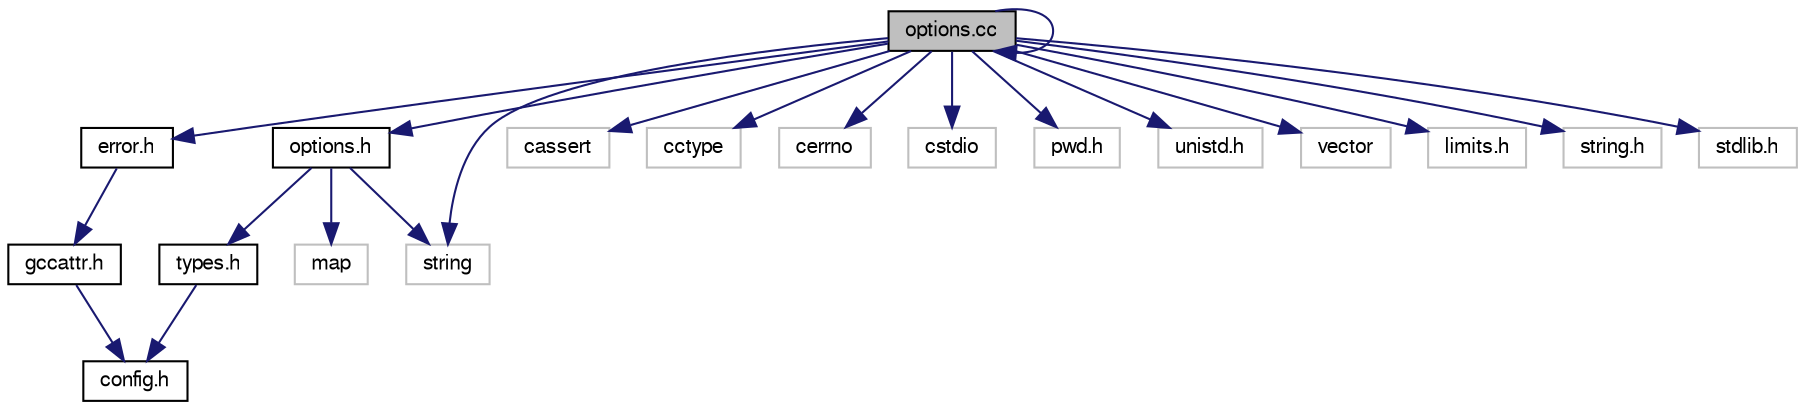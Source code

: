 digraph G
{
  edge [fontname="FreeSans",fontsize="10",labelfontname="FreeSans",labelfontsize="10"];
  node [fontname="FreeSans",fontsize="10",shape=record];
  Node1 [label="options.cc",height=0.2,width=0.4,color="black", fillcolor="grey75", style="filled" fontcolor="black"];
  Node1 -> Node2 [color="midnightblue",fontsize="10",style="solid"];
  Node2 [label="error.h",height=0.2,width=0.4,color="black", fillcolor="white", style="filled",URL="$error_8h.html"];
  Node2 -> Node3 [color="midnightblue",fontsize="10",style="solid"];
  Node3 [label="gccattr.h",height=0.2,width=0.4,color="black", fillcolor="white", style="filled",URL="$gccattr_8h.html"];
  Node3 -> Node4 [color="midnightblue",fontsize="10",style="solid"];
  Node4 [label="config.h",height=0.2,width=0.4,color="black", fillcolor="white", style="filled",URL="$config_8h.html"];
  Node1 -> Node1 [color="midnightblue",fontsize="10",style="solid"];
  Node1 -> Node5 [color="midnightblue",fontsize="10",style="solid"];
  Node5 [label="options.h",height=0.2,width=0.4,color="black", fillcolor="white", style="filled",URL="$options_8h.html"];
  Node5 -> Node6 [color="midnightblue",fontsize="10",style="solid"];
  Node6 [label="types.h",height=0.2,width=0.4,color="black", fillcolor="white", style="filled",URL="$types_8h.html"];
  Node6 -> Node4 [color="midnightblue",fontsize="10",style="solid"];
  Node5 -> Node7 [color="midnightblue",fontsize="10",style="solid"];
  Node7 [label="map",height=0.2,width=0.4,color="grey75", fillcolor="white", style="filled"];
  Node5 -> Node8 [color="midnightblue",fontsize="10",style="solid"];
  Node8 [label="string",height=0.2,width=0.4,color="grey75", fillcolor="white", style="filled"];
  Node1 -> Node9 [color="midnightblue",fontsize="10",style="solid"];
  Node9 [label="cassert",height=0.2,width=0.4,color="grey75", fillcolor="white", style="filled"];
  Node1 -> Node10 [color="midnightblue",fontsize="10",style="solid"];
  Node10 [label="cctype",height=0.2,width=0.4,color="grey75", fillcolor="white", style="filled"];
  Node1 -> Node11 [color="midnightblue",fontsize="10",style="solid"];
  Node11 [label="cerrno",height=0.2,width=0.4,color="grey75", fillcolor="white", style="filled"];
  Node1 -> Node12 [color="midnightblue",fontsize="10",style="solid"];
  Node12 [label="cstdio",height=0.2,width=0.4,color="grey75", fillcolor="white", style="filled"];
  Node1 -> Node13 [color="midnightblue",fontsize="10",style="solid"];
  Node13 [label="pwd.h",height=0.2,width=0.4,color="grey75", fillcolor="white", style="filled"];
  Node1 -> Node8 [color="midnightblue",fontsize="10",style="solid"];
  Node1 -> Node14 [color="midnightblue",fontsize="10",style="solid"];
  Node14 [label="unistd.h",height=0.2,width=0.4,color="grey75", fillcolor="white", style="filled"];
  Node1 -> Node15 [color="midnightblue",fontsize="10",style="solid"];
  Node15 [label="vector",height=0.2,width=0.4,color="grey75", fillcolor="white", style="filled"];
  Node1 -> Node16 [color="midnightblue",fontsize="10",style="solid"];
  Node16 [label="limits.h",height=0.2,width=0.4,color="grey75", fillcolor="white", style="filled"];
  Node1 -> Node17 [color="midnightblue",fontsize="10",style="solid"];
  Node17 [label="string.h",height=0.2,width=0.4,color="grey75", fillcolor="white", style="filled"];
  Node1 -> Node18 [color="midnightblue",fontsize="10",style="solid"];
  Node18 [label="stdlib.h",height=0.2,width=0.4,color="grey75", fillcolor="white", style="filled"];
}
